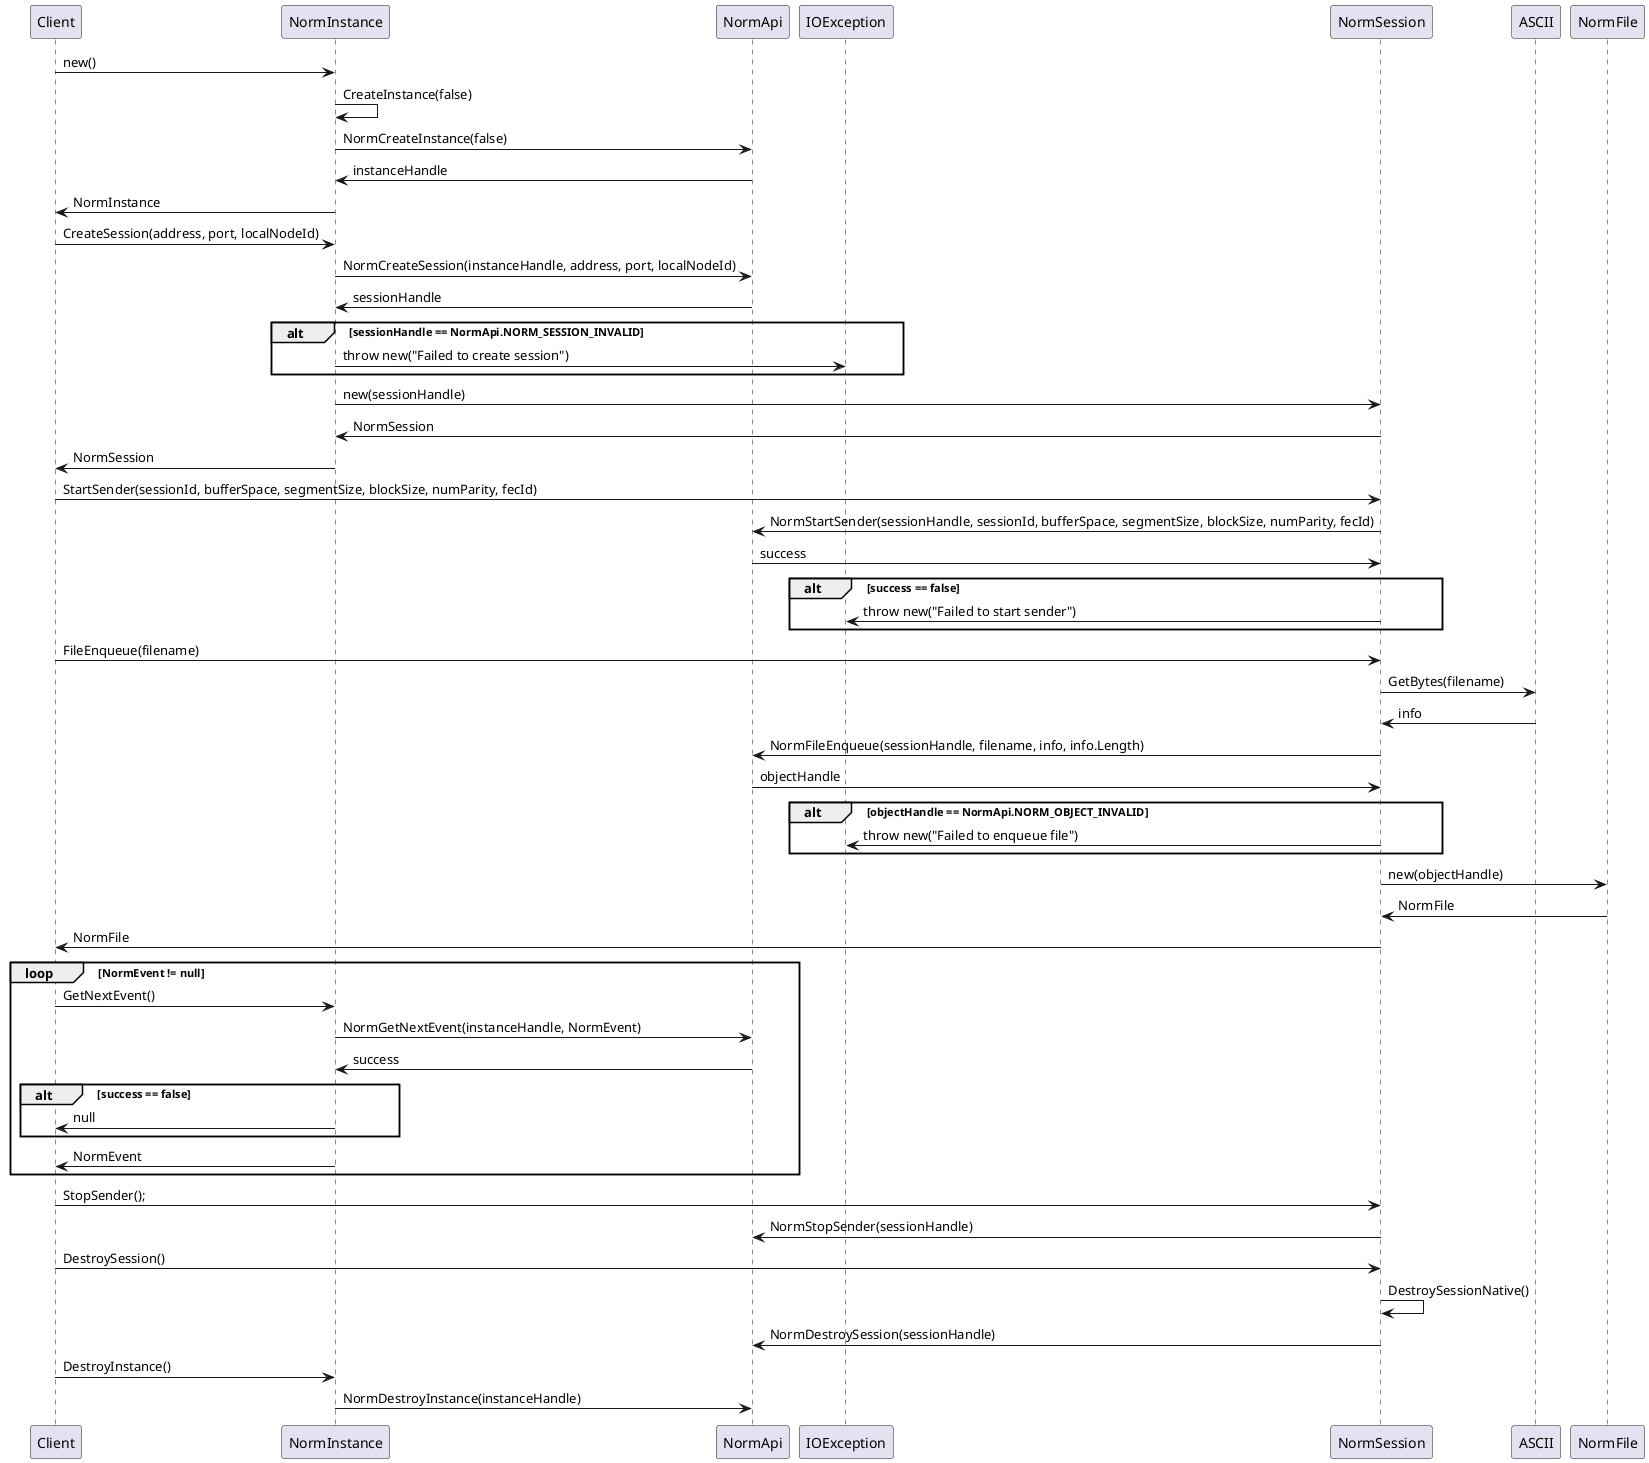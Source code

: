 @startuml NormFileSend
Client -> NormInstance : new()
NormInstance -> NormInstance : CreateInstance(false)
NormInstance -> NormApi : NormCreateInstance(false)
NormInstance <- NormApi : instanceHandle
Client <- NormInstance : NormInstance
Client -> NormInstance : CreateSession(address, port, localNodeId)
NormInstance -> NormApi : NormCreateSession(instanceHandle, address, port, localNodeId)
NormInstance <- NormApi : sessionHandle
alt sessionHandle == NormApi.NORM_SESSION_INVALID
    NormInstance -> IOException : throw new("Failed to create session")
end
NormInstance -> NormSession : new(sessionHandle)
NormInstance <- NormSession : NormSession
Client <- NormInstance : NormSession
Client -> NormSession : StartSender(sessionId, bufferSpace, segmentSize, blockSize, numParity, fecId)
NormSession -> NormApi : NormStartSender(sessionHandle, sessionId, bufferSpace, segmentSize, blockSize, numParity, fecId)
NormSession <- NormApi : success
alt success == false
    NormSession -> IOException : throw new("Failed to start sender")
end
Client -> NormSession : FileEnqueue(filename)
NormSession -> ASCII : GetBytes(filename)
NormSession <- ASCII : info
NormSession -> NormApi : NormFileEnqueue(sessionHandle, filename, info, info.Length)
NormSession <- NormApi : objectHandle
alt objectHandle == NormApi.NORM_OBJECT_INVALID
    NormSession -> IOException : throw new("Failed to enqueue file")
end
NormSession -> NormFile: new(objectHandle)
NormSession <- NormFile : NormFile
Client <- NormSession : NormFile
loop NormEvent != null
    Client -> NormInstance : GetNextEvent()
    NormInstance -> NormApi : NormGetNextEvent(instanceHandle, NormEvent)
    NormInstance <- NormApi : success
    alt success == false
        Client <- NormInstance : null
    end
    Client <- NormInstance : NormEvent
end
Client -> NormSession : StopSender();
NormSession -> NormApi : NormStopSender(sessionHandle)
Client -> NormSession : DestroySession()
NormSession -> NormSession : DestroySessionNative()
NormSession -> NormApi : NormDestroySession(sessionHandle)
Client -> NormInstance : DestroyInstance()
NormInstance -> NormApi : NormDestroyInstance(instanceHandle)
@enduml